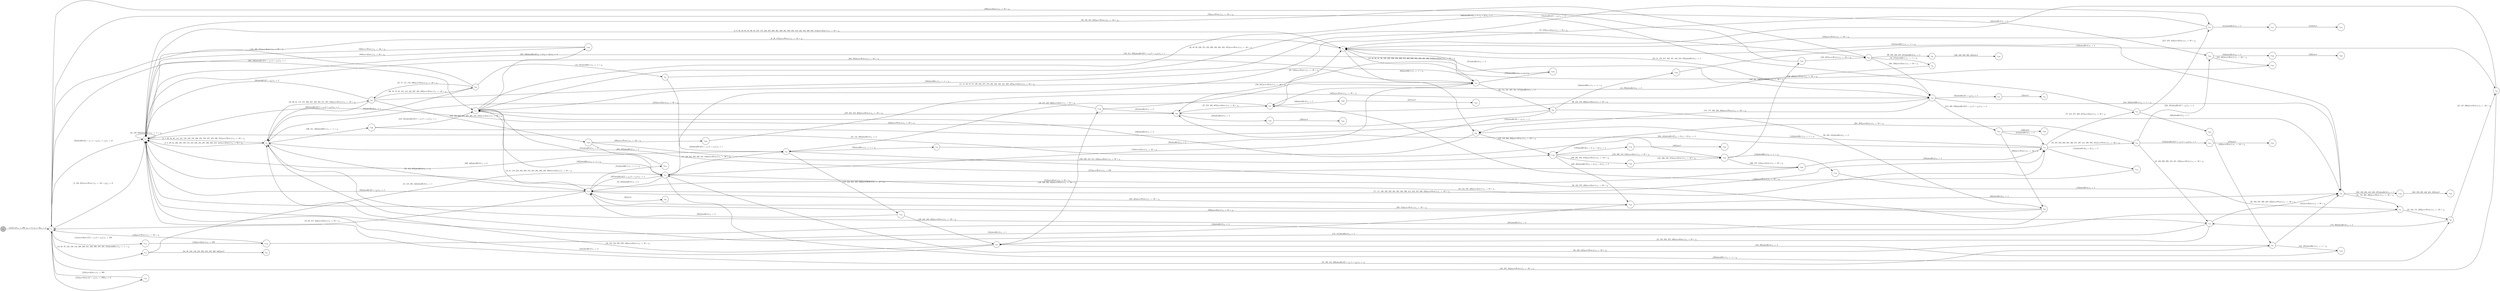 digraph EFSM{
  graph [rankdir="LR", fontname="Latin Modern Math"];
  node [color="black", fillcolor="white", shape="circle", style="filled", fontname="Latin Modern Math"];
  edge [fontname="Latin Modern Math"];

  s0[fillcolor="gray", label=<s<sub>0</sub>>];
  s1[label=<s<sub>1</sub>>];
  s2[label=<s<sub>2</sub>>];
  s3[label=<s<sub>3</sub>>];
  s5[label=<s<sub>5</sub>>];
  s10[label=<s<sub>10</sub>>];
  s11[label=<s<sub>11</sub>>];
  s12[label=<s<sub>12</sub>>];
  s14[label=<s<sub>14</sub>>];
  s15[label=<s<sub>15</sub>>];
  s17[label=<s<sub>17</sub>>];
  s18[label=<s<sub>18</sub>>];
  s19[label=<s<sub>19</sub>>];
  s20[label=<s<sub>20</sub>>];
  s21[label=<s<sub>21</sub>>];
  s22[label=<s<sub>22</sub>>];
  s23[label=<s<sub>23</sub>>];
  s25[label=<s<sub>25</sub>>];
  s26[label=<s<sub>26</sub>>];
  s27[label=<s<sub>27</sub>>];
  s32[label=<s<sub>32</sub>>];
  s35[label=<s<sub>35</sub>>];
  s36[label=<s<sub>36</sub>>];
  s42[label=<s<sub>42</sub>>];
  s43[label=<s<sub>43</sub>>];
  s45[label=<s<sub>45</sub>>];
  s47[label=<s<sub>47</sub>>];
  s52[label=<s<sub>52</sub>>];
  s53[label=<s<sub>53</sub>>];
  s55[label=<s<sub>55</sub>>];
  s58[label=<s<sub>58</sub>>];
  s64[label=<s<sub>64</sub>>];
  s66[label=<s<sub>66</sub>>];
  s73[label=<s<sub>73</sub>>];
  s74[label=<s<sub>74</sub>>];
  s77[label=<s<sub>77</sub>>];
  s92[label=<s<sub>92</sub>>];
  s93[label=<s<sub>93</sub>>];
  s99[label=<s<sub>99</sub>>];
  s100[label=<s<sub>100</sub>>];
  s124[label=<s<sub>124</sub>>];
  s132[label=<s<sub>132</sub>>];
  s133[label=<s<sub>133</sub>>];
  s134[label=<s<sub>134</sub>>];
  s141[label=<s<sub>141</sub>>];
  s142[label=<s<sub>142</sub>>];
  s147[label=<s<sub>147</sub>>];
  s149[label=<s<sub>149</sub>>];
  s154[label=<s<sub>154</sub>>];
  s162[label=<s<sub>162</sub>>];
  s163[label=<s<sub>163</sub>>];
  s164[label=<s<sub>164</sub>>];
  s179[label=<s<sub>179</sub>>];
  s180[label=<s<sub>180</sub>>];
  s182[label=<s<sub>182</sub>>];
  s188[label=<s<sub>188</sub>>];
  s190[label=<s<sub>190</sub>>];
  s192[label=<s<sub>192</sub>>];
  s196[label=<s<sub>196</sub>>];
  s212[label=<s<sub>212</sub>>];
  s220[label=<s<sub>220</sub>>];
  s221[label=<s<sub>221</sub>>];
  s234[label=<s<sub>234</sub>>];
  s235[label=<s<sub>235</sub>>];
  s270[label=<s<sub>270</sub>>];
  s314[label=<s<sub>314</sub>>];
  s342[label=<s<sub>342</sub>>];
  s369[label=<s<sub>369</sub>>];
  s372[label=<s<sub>372</sub>>];
  s373[label=<s<sub>373</sub>>];
  s411[label=<s<sub>411</sub>>];
  s412[label=<s<sub>412</sub>>];
  s425[label=<s<sub>425</sub>>];
  s426[label=<s<sub>426</sub>>];
  s428[label=<s<sub>428</sub>>];
  s486[label=<s<sub>486</sub>>];
  s493[label=<s<sub>493</sub>>];
  s502[label=<s<sub>502</sub>>];
  s503[label=<s<sub>503</sub>>];
  s540[label=<s<sub>540</sub>>];

  s0->s1[label=<<i> [1]start:2/o<sub>1</sub> := 200, o<sub>2</sub> := 3, o<sub>3</sub> := 0&#91;r<sub>2</sub> := 1&#93;</i>>];
  s14->s15[label=<<i> [15, 145, 201, 242]alienHit:0/o<sub>1</sub> := 1</i>>];
  s15->s12[label=<<i> [16, 323]alienHit:0/o<sub>1</sub> := 2</i>>];
  s23->s5[label=<<i> [24]alienHit:0/o<sub>1</sub> := 3</i>>];
  s27->s5[label=<<i> [28, 156]moveWest:1/o<sub>1</sub> := -50 + i<sub>0</sub></i>>];
  s5->s2[label=<<i> [6, 29, 157]moveWest:1/o<sub>1</sub> := -50 + i<sub>0</sub></i>>];
  s12->s32[label=<<i> [32]win:0</i>>];
  s1->s2[label=<<i> [33]alienHit:0&#91;4 &gt; r<sub>2</sub>, 4 &gt; r<sub>2</sub>&#93;/o<sub>1</sub> := r<sub>2</sub>&#91;r<sub>2</sub> := 2&#93;</i>>];
  s35->s2[label=<<i> [38]alienHit:0&#91;5 &gt; r<sub>2</sub>&#93;/o<sub>1</sub> := 2</i>>];
  s42->s43[label=<<i> [43, 275]shieldHit:1/o<sub>1</sub> := -1 + i<sub>0</sub></i>>];
  s43->s27[label=<<i> [44, 276]alienHit:0/o<sub>1</sub> := 3</i>>];
  s25->s52[label=<<i> [52]alienHit:0&#91;5 &gt; r<sub>2</sub>&#93;/o<sub>1</sub> := 5</i>>];
  s52->s53[label=<<i> [53]win:0</i>>];
  s45->s58[label=<<i> [58]shieldHit:1/o<sub>1</sub> := -1 + i<sub>0</sub></i>>];
  s58->s10[label=<<i> [59]alienHit:0/o<sub>1</sub> := 3</i>>];
  s10->s11[label=<<i> [11, 41, 60, 87, 97, 109, 223, 257, 273, 282, 363, 405, 421, 492, 497]moveEast:1/o<sub>1</sub> := 50 + i<sub>0</sub></i>>];
  s5->s66[label=<<i> [66]shieldHit:1/o<sub>1</sub> := -1 + i<sub>0</sub></i>>];
  s36->s73[label=<<i> [73, 101]shieldHit:1/o<sub>1</sub> := -1 + i<sub>0</sub></i>>];
  s73->s74[label=<<i> [74]alienHit:0&#91;5 &gt; r<sub>2</sub>&#93;/o<sub>1</sub> := 3</i>>];
  s74->s15[label=<<i> [75, 379]moveEast:1/o<sub>1</sub> := 50 + i<sub>0</sub></i>>];
  s77->s1[label=<<i> [78]moveWest:1/o<sub>1</sub> := -50 + i<sub>0</sub></i>>];
  s36->s3[label=<<i> [83]alienHit:0/o<sub>1</sub> := 1</i>>];
  s93->s2[label=<<i> [94]alienHit:0/o<sub>1</sub> := 4</i>>];
  s73->s45[label=<<i> [102]alienHit:0&#91;!(5 &gt; r<sub>2</sub>&or;5 &gt; r<sub>2</sub>)&#93;/o<sub>1</sub> := 1</i>>];
  s45->s19[label=<<i> [46, 103, 278, 438]moveEast:1/o<sub>1</sub> := 50 + i<sub>0</sub></i>>];
  s19->s47[label=<<i> [47, 104, 204, 279, 439]moveEast:1/o<sub>1</sub> := 50 + i<sub>0</sub></i>>];
  s17->s66[label=<<i> [112]shieldHit:1/o<sub>1</sub> := -1 + i<sub>0</sub></i>>];
  s66->s2[label=<<i> [67, 113, 489]alienHit:0/o<sub>1</sub> := 2</i>>];
  s36->s35[label=<<i> [37, 71, 117, 119, 509]moveWest:1/o<sub>1</sub> := -50 + i<sub>0</sub></i>>];
  s35->s36[label=<<i> [36, 70, 72, 82, 116, 118, 120, 207, 350, 508]moveWest:1/o<sub>1</sub> := -50 + i<sub>0</sub></i>>];
  s1->s124[label=<<i> [124]moveEast:1&#91;2 &gt; r<sub>2</sub>&#93;/o<sub>1</sub> := 250&#91;r<sub>2</sub> := 4&#93;</i>>];
  s124->s1[label=<<i> [125]moveEast:1/o<sub>1</sub> := 300</i>>];
  s1->s2[label=<<i> [2, 126, 347]moveWest:1/o<sub>1</sub> := -50 + i<sub>0</sub>&#91;r<sub>2</sub> := 5&#93;</i>>];
  s2->s25[label=<<i> [130, 211, 392]alienHit:0&#91;!(5 &gt; r<sub>2</sub>&or;5 &gt; r<sub>2</sub>)&#93;/o<sub>1</sub> := 1</i>>];
  s133->s134[label=<<i> [134]shieldHit:1/o<sub>1</sub> := -1 + i<sub>0</sub></i>>];
  s134->s21[label=<<i> [135]alienHit:0/o<sub>1</sub> := 2</i>>];
  s1->s141[label=<<i> [141]moveEast:1&#91;!(2 &gt; r<sub>2</sub>&or;2 &gt; r<sub>2</sub>)&#93;/o<sub>1</sub> := 350</i>>];
  s141->s142[label=<<i> [142]moveEast:1/o<sub>1</sub> := 400</i>>];
  s142->s1[label=<<i> [143]moveWest:1/o<sub>1</sub> := -50 + i<sub>0</sub></i>>];
  s149->s10[label=<<i> [150, 281]moveWest:1/o<sub>1</sub> := -50 + i<sub>0</sub></i>>];
  s10->s92[label=<<i> [92, 151, 251, 327, 341, 517]alienHit:0/o<sub>1</sub> := 2</i>>];
  s92->s15[label=<<i> [152]moveEast:1/o<sub>1</sub> := 50 + i<sub>0</sub></i>>];
  s15->s17[label=<<i> [76, 153, 376, 408]moveEast:1/o<sub>1</sub> := 50 + i<sub>0</sub></i>>];
  s17->s154[label=<<i> [154]alienHit:0&#91;r<sub>2</sub> &gt; 3&#93;/o<sub>1</sub> := 3</i>>];
  s154->s27[label=<<i> [155]moveWest:1/o<sub>1</sub> := -50 + i<sub>0</sub></i>>];
  s2->s55[label=<<i> [55, 160, 181, 296]alienHit:0&#91;5 &gt; r<sub>2</sub>, 5 &gt; r<sub>2</sub>&#93;/o<sub>1</sub> := r<sub>2</sub></i>>];
  s55->s20[label=<<i> [161]moveEast:1/o<sub>1</sub> := 50 + i<sub>0</sub></i>>];
  s142->s164[label=<<i> [164]alienHit:0/o<sub>1</sub> := 1</i>>];
  s164->s12[label=<<i> [165, 231]moveWest:1/o<sub>1</sub> := -50 + i<sub>0</sub></i>>];
  s20->s21[label=<<i> [21, 170, 288, 400]moveWest:1/o<sub>1</sub> := -50 + i<sub>0</sub></i>>];
  s21->s22[label=<<i> [22, 136, 171, 289]moveWest:1/o<sub>1</sub> := -50 + i<sub>0</sub></i>>];
  s22->s19[label=<<i> [172, 203]alienHit:0/o<sub>1</sub> := 2</i>>];
  s19->s3[label=<<i> [173, 417]alienHit:0/o<sub>1</sub> := 3</i>>];
  s132->s179[label=<<i> [179]alienHit:0&#91;r<sub>2</sub> &gt; 3, r<sub>2</sub> &gt; 3&#93;/o<sub>1</sub> := 5</i>>];
  s179->s180[label=<<i> [180]win:0</i>>];
  s55->s182[label=<<i> [182, 297]shieldHit:1/o<sub>1</sub> := -1 + i<sub>0</sub></i>>];
  s182->s47[label=<<i> [183, 298]alienHit:0/o<sub>1</sub> := 3</i>>];
  s192->s42[label=<<i> [193, 337]moveWest:1/o<sub>1</sub> := -50 + i<sub>0</sub></i>>];
  s42->s2[label=<<i> [89, 194, 354, 505]moveWest:1/o<sub>1</sub> := -50 + i<sub>0</sub></i>>];
  s3->s196[label=<<i> [196, 311, 320]shieldHit:1/o<sub>1</sub> := -1 + i<sub>0</sub></i>>];
  s196->s20[label=<<i> [197]alienHit:0&#91;5 &gt; r<sub>2</sub>&#93;/o<sub>1</sub> := 4</i>>];
  s15->s22[label=<<i> [202]shieldHit:1/o<sub>1</sub> := -1 + i<sub>0</sub></i>>];
  s212->s17[label=<<i> [213]alienHit:0/o<sub>1</sub> := 3</i>>];
  s77->s74[label=<<i> [215, 378, 410]moveEast:1/o<sub>1</sub> := 50 + i<sub>0</sub></i>>];
  s74->s5[label=<<i> [216]moveWest:1/o<sub>1</sub> := -50 + i<sub>0</sub></i>>];
  s5->s25[label=<<i> [25, 51, 176, 217, 302, 331, 443, 453, 525]alienHit:0/o<sub>1</sub> := 4</i>>];
  s25->s26[label=<<i> [26, 218, 454, 466]moveEast:1/o<sub>1</sub> := 50 + i<sub>0</sub></i>>];
  s27->s220[label=<<i> [220]alienHit:0/o<sub>1</sub> := 5</i>>];
  s220->s221[label=<<i> [221]win:0</i>>];
  s12->s2[label=<<i> [225]alienHit:0&#91;5 &gt; r<sub>2</sub>&#93;/o<sub>1</sub> := 2</i>>];
  s132->s164[label=<<i> [230, 262]alienHit:0&#91;!(r<sub>2</sub> &gt; 3&or;r<sub>2</sub> &gt; 3)&#93;/o<sub>1</sub> := 3</i>>];
  s18->s234[label=<<i> [234, 501]alienHit:0&#91;5 &gt; r<sub>2</sub>&#93;/o<sub>1</sub> := 4</i>>];
  s234->s235[label=<<i> [235, 461]moveWest:1/o<sub>1</sub> := -50 + i<sub>0</sub></i>>];
  s235->s26[label=<<i> [236, 462]moveWest:1/o<sub>1</sub> := -50 + i<sub>0</sub></i>>];
  s149->s3[label=<<i> [247]moveEast:1/o<sub>1</sub> := 50 + i<sub>0</sub></i>>];
  s92->s2[label=<<i> [252]moveWest:1/o<sub>1</sub> := -50 + i<sub>0</sub></i>>];
  s18->s132[label=<<i> [261, 367]moveEast:1/o<sub>1</sub> := 50 + i<sub>0</sub></i>>];
  s164->s20[label=<<i> [263]alienHit:0/o<sub>1</sub> := 4</i>>];
  s20->s162[label=<<i> [162, 198, 264, 445, 483, 527]alienHit:0/o<sub>1</sub> := 5</i>>];
  s162->s163[label=<<i> [163, 199, 265, 446, 484, 528]win:0</i>>];
  s35->s3[label=<<i> [266]alienHit:0&#91;!(5 &gt; r<sub>2</sub>&or;5 &gt; r<sub>2</sub>)&#93;/o<sub>1</sub> := 1</i>>];
  s10->s270[label=<<i> [270]shieldHit:1/o<sub>1</sub> := -1 + i<sub>0</sub></i>>];
  s270->s5[label=<<i> [271]alienHit:0/o<sub>1</sub> := 2</i>>];
  s27->s45[label=<<i> [45, 277, 437, 468]moveEast:1/o<sub>1</sub> := 50 + i<sub>0</sub></i>>];
  s22->s23[label=<<i> [23, 137, 290]moveWest:1/o<sub>1</sub> := -50 + i<sub>0</sub></i>>];
  s23->s1[label=<<i> [138, 291, 344]moveWest:1/o<sub>1</sub> := -50 + i<sub>0</sub></i>>];
  s10->s2[label=<<i> [294, 391]moveWest:1/o<sub>1</sub> := -50 + i<sub>0</sub></i>>];
  s2->s2[label=<<i> [54, 129, 295]shieldHit:1/o<sub>1</sub> := -1 + i<sub>0</sub></i>>];
  s66->s132[label=<<i> [132, 178, 304, 333]moveWest:1/o<sub>1</sub> := -50 + i<sub>0</sub></i>>];
  s133->s192[label=<<i> [192, 307, 336]moveWest:1/o<sub>1</sub> := -50 + i<sub>0</sub></i>>];
  s192->s1[label=<<i> [308]moveEast:1/o<sub>1</sub> := 50 + i<sub>0</sub></i>>];
  s196->s11[label=<<i> [312, 321]alienHit:0&#91;!(5 &gt; r<sub>2</sub>&or;5 &gt; r<sub>2</sub>)&#93;/o<sub>1</sub> := 1</i>>];
  s11->s12[label=<<i> [12, 61, 110, 224, 258, 283, 313, 316, 364, 406, 422, 498]moveEast:1/o<sub>1</sub> := 50 + i<sub>0</sub></i>>];
  s12->s314[label=<<i> [314]shieldHit:1/o<sub>1</sub> := -1 + i<sub>0</sub></i>>];
  s314->s11[label=<<i> [315]alienHit:0/o<sub>1</sub> := 2</i>>];
  s12->s1[label=<<i> [13, 62, 317, 324]moveEast:1/o<sub>1</sub> := 50 + i<sub>0</sub></i>>];
  s11->s15[label=<<i> [322]shieldHit:1/o<sub>1</sub> := -1 + i<sub>0</sub></i>>];
  s1->s14[label=<<i> [14, 63, 79, 122, 139, 144, 200, 209, 241, 292, 309, 318, 325, 345]shieldHit:1/o<sub>1</sub> := -1 + i<sub>0</sub></i>>];
  s14->s64[label=<<i> [64, 80, 123, 140, 210, 293, 310, 319, 326, 346]lose:0</i>>];
  s92->s93[label=<<i> [93, 328, 518]alienHit:0/o<sub>1</sub> := 3</i>>];
  s93->s2[label=<<i> [329]moveEast:1/o<sub>1</sub> := 50 + i<sub>0</sub></i>>];
  s25->s66[label=<<i> [131, 177, 303, 332, 488]moveWest:1/o<sub>1</sub> := -50 + i<sub>0</sub></i>>];
  s132->s190[label=<<i> [190, 305, 334, 474]moveWest:1/o<sub>1</sub> := -50 + i<sub>0</sub></i>>];
  s190->s133[label=<<i> [191, 306, 335, 475]moveWest:1/o<sub>1</sub> := -50 + i<sub>0</sub></i>>];
  s35->s10[label=<<i> [340]shieldHit:1/o<sub>1</sub> := -1 + i<sub>0</sub></i>>];
  s92->s342[label=<<i> [342]shieldHit:1/o<sub>1</sub> := -1 + i<sub>0</sub></i>>];
  s342->s23[label=<<i> [343]alienHit:0/o<sub>1</sub> := 3</i>>];
  s36->s1[label=<<i> [121, 208, 351]moveEast:1/o<sub>1</sub> := 50 + i<sub>0</sub></i>>];
  s1->s11[label=<<i> [352, 459]alienHit:0&#91;!(4 &gt; r<sub>2</sub>&or;4 &gt; r<sub>2</sub>)&#93;/o<sub>1</sub> := 1</i>>];
  s188->s15[label=<<i> [358, 375]alienHit:0/o<sub>1</sub> := 2</i>>];
  s45->s2[label=<<i> [360, 469]alienHit:0/o<sub>1</sub> := 3</i>>];
  s132->s133[label=<<i> [133, 368, 512, 535]moveEast:1/o<sub>1</sub> := 50 + i<sub>0</sub></i>>];
  s369->s17[label=<<i> [370]alienHit:0/o<sub>1</sub> := 4</i>>];
  s18->s372[label=<<i> [372]alienHit:0&#91;!(5 &gt; r<sub>2</sub>&or;5 &gt; r<sub>2</sub>)&#93;/o<sub>1</sub> := 5</i>>];
  s372->s373[label=<<i> [373]win:0</i>>];
  s15->s45[label=<<i> [57, 146, 243, 359, 380, 431, 448]moveWest:1/o<sub>1</sub> := -50 + i<sub>0</sub></i>>];
  s45->s147[label=<<i> [147, 244, 381, 432, 449]moveWest:1/o<sub>1</sub> := -50 + i<sub>0</sub></i>>];
  s147->s12[label=<<i> [382]alienHit:0/o<sub>1</sub> := 3</i>>];
  s17->s26[label=<<i> [384, 424]alienHit:0&#91;!(r<sub>2</sub> &gt; 3&or;r<sub>2</sub> &gt; 3)&#93;/o<sub>1</sub> := 4</i>>];
  s26->s11[label=<<i> [237, 385, 455, 463]moveWest:1/o<sub>1</sub> := -50 + i<sub>0</sub></i>>];
  s25->s212[label=<<i> [212, 393, 539]alienHit:0&#91;!(5 &gt; r<sub>2</sub>&or;5 &gt; r<sub>2</sub>)&#93;/o<sub>1</sub> := 2</i>>];
  s212->s93[label=<<i> [394]moveWest:1/o<sub>1</sub> := -50 + i<sub>0</sub></i>>];
  s93->s12[label=<<i> [395, 519]moveWest:1/o<sub>1</sub> := -50 + i<sub>0</sub></i>>];
  s12->s17[label=<<i> [17, 111, 166, 232, 259, 284, 365, 383, 396, 414, 423, 479, 499, 520]moveWest:1/o<sub>1</sub> := -50 + i<sub>0</sub></i>>];
  s18->s19[label=<<i> [19, 168, 286, 398, 416, 481, 522]moveWest:1/o<sub>1</sub> := -50 + i<sub>0</sub></i>>];
  s19->s20[label=<<i> [20, 169, 287, 399, 482, 523]moveWest:1/o<sub>1</sub> := -50 + i<sub>0</sub></i>>];
  s21->s3[label=<<i> [401]alienHit:0/o<sub>1</sub> := 3</i>>];
  s12->s15[label=<<i> [407]alienHit:0&#91;!(5 &gt; r<sub>2</sub>&or;5 &gt; r<sub>2</sub>)&#93;/o<sub>1</sub> := 4</i>>];
  s17->s77[label=<<i> [77, 214, 377, 409, 427]moveEast:1/o<sub>1</sub> := 50 + i<sub>0</sub></i>>];
  s74->s411[label=<<i> [411]alienHit:0/o<sub>1</sub> := 5</i>>];
  s411->s412[label=<<i> [412]win:0</i>>];
  s3->s12[label=<<i> [31, 413, 478]alienHit:0/o<sub>1</sub> := r<sub>2</sub></i>>];
  s3->s2[label=<<i> [4, 8, 49, 84, 106, 128, 159, 174, 185, 248, 254, 267, 300, 402, 418, 441]moveEast:1/o<sub>1</sub> := 50 + i<sub>0</sub></i>>];
  s26->s425[label=<<i> [425]alienHit:0/o<sub>1</sub> := 5</i>>];
  s425->s426[label=<<i> [426]win:0</i>>];
  s77->s428[label=<<i> [428]alienHit:0/o<sub>1</sub> := 2</i>>];
  s428->s55[label=<<i> [429]moveWest:1/o<sub>1</sub> := -50 + i<sub>0</sub></i>>];
  s47->s149[label=<<i> [149, 246, 280, 434]moveWest:1/o<sub>1</sub> := -50 + i<sub>0</sub></i>>];
  s149->s26[label=<<i> [435]alienHit:0/o<sub>1</sub> := 3</i>>];
  s47->s3[label=<<i> [48, 105, 184, 205, 299, 440]moveEast:1/o<sub>1</sub> := 50 + i<sub>0</sub></i>>];
  s25->s20[label=<<i> [444, 526]shieldHit:1/o<sub>1</sub> := -1 + i<sub>0</sub></i>>];
  s55->s15[label=<<i> [56, 430, 447]moveWest:1/o<sub>1</sub> := -50 + i<sub>0</sub></i>>];
  s147->s47[label=<<i> [148, 245, 433, 450]moveWest:1/o<sub>1</sub> := -50 + i<sub>0</sub></i>>];
  s47->s2[label=<<i> [451]alienHit:0/o<sub>1</sub> := 3</i>>];
  s42->s99[label=<<i> [99, 239, 338, 387, 457]alienHit:0/o<sub>1</sub> := 5</i>>];
  s99->s100[label=<<i> [100, 240, 339, 388, 458]win:0</i>>];
  s11->s234[label=<<i> [460]alienHit:0&#91;r<sub>2</sub> &gt; 3, r<sub>2</sub> &gt; 3&#93;/o<sub>1</sub> := 2</i>>];
  s11->s42[label=<<i> [42, 88, 98, 238, 274, 353, 386, 456, 464, 504, 537]moveWest:1/o<sub>1</sub> := -50 + i<sub>0</sub></i>>];
  s42->s25[label=<<i> [465, 538]moveEast:1/o<sub>1</sub> := 50 + i<sub>0</sub></i>>];
  s26->s27[label=<<i> [27, 219, 436, 467]moveEast:1/o<sub>1</sub> := 50 + i<sub>0</sub></i>>];
  s2->s3[label=<<i> [3, 7, 30, 34, 68, 114, 127, 158, 186, 195, 226, 253, 348, 355, 470, 506, 531]moveWest:1/o<sub>1</sub> := -50 + i<sub>0</sub></i>>];
  s35->s188[label=<<i> [188, 228, 357, 374, 472, 485, 510, 533]moveEast:1/o<sub>1</sub> := 50 + i<sub>0</sub></i>>];
  s188->s132[label=<<i> [189, 229, 473, 511, 534]moveEast:1/o<sub>1</sub> := 50 + i<sub>0</sub></i>>];
  s369->s3[label=<<i> [477]moveWest:1/o<sub>1</sub> := 250</i>>];
  s188->s486[label=<<i> [486]moveWest:1/o<sub>1</sub> := -50 + i<sub>0</sub></i>>];
  s486->s25[label=<<i> [487]moveWest:1/o<sub>1</sub> := -50 + i<sub>0</sub></i>>];
  s11->s493[label=<<i> [493, 529]alienHit:0&#91;!(r<sub>2</sub> &gt; 3&or;r<sub>2</sub> &gt; 3)&#93;/o<sub>1</sub> := 3</i>>];
  s493->s2[label=<<i> [494]moveEast:1/o<sub>1</sub> := 50 + i<sub>0</sub></i>>];
  s2->s5[label=<<i> [5, 9, 39, 50, 65, 85, 90, 95, 107, 175, 249, 255, 268, 301, 330, 361, 389, 403, 419, 442, 452, 490, 495, 515]moveEast:1/o<sub>1</sub> := 50 + i<sub>0</sub></i>>];
  s234->s502[label=<<i> [502]alienHit:0/o<sub>1</sub> := 5</i>>];
  s502->s503[label=<<i> [503]win:0</i>>];
  s133->s369[label=<<i> [369, 476, 513]moveEast:1/o<sub>1</sub> := 50 + i<sub>0</sub></i>>];
  s369->s2[label=<<i> [514]moveEast:1/o<sub>1</sub> := 50 + i<sub>0</sub></i>>];
  s5->s10[label=<<i> [10, 40, 86, 91, 96, 108, 222, 250, 256, 269, 272, 362, 390, 404, 420, 491, 496, 516]moveEast:1/o<sub>1</sub> := 50 + i<sub>0</sub></i>>];
  s17->s18[label=<<i> [18, 167, 233, 260, 285, 366, 371, 397, 415, 480, 500, 521]moveWest:1/o<sub>1</sub> := -50 + i<sub>0</sub></i>>];
  s20->s5[label=<<i> [524]shieldHit:1/o<sub>1</sub> := -1 + i<sub>0</sub></i>>];
  s493->s2[label=<<i> [530]moveWest:1/o<sub>1</sub> := -50 + i<sub>0</sub></i>>];
  s3->s35[label=<<i> [35, 69, 81, 115, 187, 206, 227, 349, 356, 471, 507, 532]moveWest:1/o<sub>1</sub> := -50 + i<sub>0</sub></i>>];
  s133->s11[label=<<i> [536]alienHit:0/o<sub>1</sub> := 4</i>>];
  s212->s540[label=<<i> [540]win:0</i>>];
}